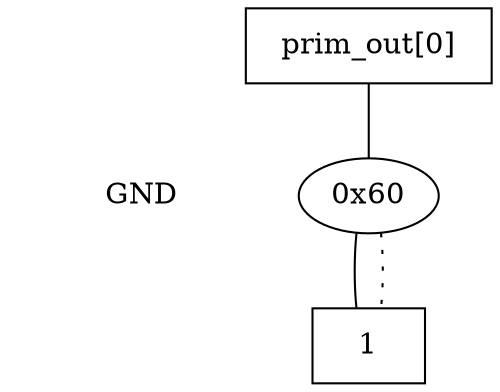 digraph "DD" {
size = "7.5,10"
center = true;
edge [dir = none];
{ node [shape = plaintext];
  edge [style = invis];
  "CONST NODES" [style = invis];
" GND " -> "CONST NODES"; 
}
{ rank = same; node [shape = box]; edge [style = invis];
"  prim_out[0]  "; }
{ rank = same; " GND ";
"0x60";
}
{ rank = same; "CONST NODES";
{ node [shape = box]; "0x5b";
}
}
"  prim_out[0]  " -> "0x60" [style = solid];
"0x60" -> "0x5b";
"0x60" -> "0x5b" [style = dotted];
"0x5b" [label = "1"];
}
